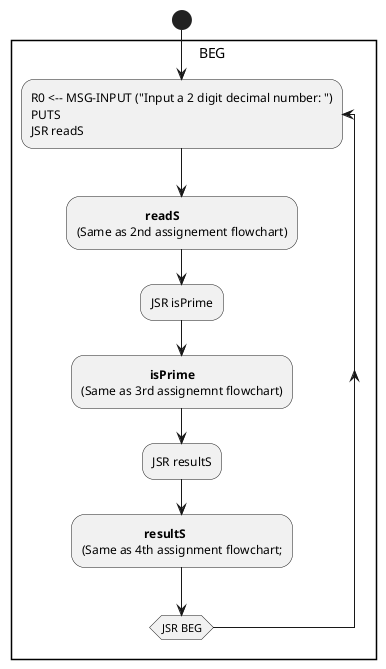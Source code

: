 @startuml
start

rectangle "          BEG" {


repeat:R0 <-- MSG-INPUT ("Input a 2 digit decimal number: ")\nPUTS\nJSR readS;

:                      **readS**
(Same as 2nd assignement flowchart);
:JSR isPrime;
:                      **isPrime**
(Same as 3rd assignemnt flowchart);

:JSR resultS;

:                    **resultS**
(Same as 4th assignment flowchart;;
repeat while (JSR BEG)
}








/' COMMENTED OUT CODE'/





/'rectangle "                 resultS" {


:R0 <-- !R0
R0 <-- !R0;
if (R0 ?= 0) then (Yes)
rectangle            "SKIP" {
:LEA R0 <-- MSG-IS-NOT-PRIME
PUTS
RET;
}
else (No)
:LEA R0 <-- MSG-IS-PRIME
PUTS
RET;
endif
}
:HALT;
stop
'/









/'THIS IS COMMENTED OUT CODE'/




/'rectangle "                 readS" {
:M[SAVEREG1] <-- R1
M[SAVEREG2] <-- R2
M[SAVEREG3] <-- R3
R2 <-- R2 && 0
R3 <-- R2 + 5
IN (Recieve input from keyboard)
R1 <--R2 + R0
IN (Recieve input from keyboard)
R2 <-- M[CVT] (Convert to corresponding decimal value)
R0 <-- R0 + R2
R1 <-- R1 + R2
R2 <-- R2 && 0;

repeat:R2 <-- R2 + R1\nR3 <-- R3 + (-1);
repeat while (R3 ?= 0) is (No)
-> Yes;
:R2 <-- R2 + R2
R0 <-- R2 + R0
R1 <-- SAVEREG1
R2 <-- SAVEREG2
R3 <-- SAVEREG3
RET;
}'/

/'rectangle "                        isPrime" {

:SAVE2REG1 <-- R1
SAVE2REG2 <-- R2
SAVE2REG3 <-- R3
SAVE2REG4 <-- R4
SAVE2REG5 <-- R5
RETURNADDRESS <-- R7;

:R1 <-- R0 + (-2);

if (R1 ?= 0) then (Yes)
rectangle "                    PRIME" {
:R0 <-- R0 && 0
R0 <-- R0 + 1;
}
rectangle "                           RESTOREREG" {

:R1 <-- SAVE2REG1
R2 <-- SAVE2REG2
R3 <-- SAVE2REG3
R4 <-- SAVE2REG4
R5 <-- SAVE2REG5
R7 <-- RETURNADDRESS
RET;
:HALT;
stop
}

else (No)
:R1 <-- R0 + 1;
endif
if (R1 ?= 0) then (Yes)
rectangle "                    NOTPRIME" {

:R0 <-- R0 && 0;
}
:**RESTOREREG**;
:HALT;
stop
else (No)
:R2 <-- R2 && 0
R2 <-- R2 + (-1);
endif
rectangle "                    ODD" {

:R2 <-- R2 + (-2)\nR3 <-- R0 + R2;
if (R3 ?= 0) then (Yes)
:**PRIME**;
:**RESTOREREG**;
:HALT;
stop
else (No)
:R1 <-- R1 + 2
JSR divide;
endif

rectangle "                    divide" {
:SAVEREG1 <-- R0
SAVEREG2 <-- R1
SAVEREG3 <-- R2
R4 <-- R4 && 0
R2 <-- !R1
R2 <-- R2 + 1;
rectangle "                    SUB" {

repeat:R4 <-- R4 + 1\nR0 <-- R0 + R2;
repeat while (R0 ?= 0 || R0 ?= Positive) is (Yes)
-> No;
:R4 <-- R4 + (-1)
R5 <-- R5 && 0
R5 <-- R0 + R1
R0 <-- SAVEREG1
R1 <-- SAVEREG2
R2 <-- SAVEREG3
RET;
}
}
:R5 <-- !R5
R5 <-- !R5;
}
if (R5 ?= Postive || R5 ?= Negative) then (Yes)
:**ODD**;
stop
else (No)
:**NOTPRIME**;
:**RESTOREREG**;
:HALT;
stop
endif'/





@enduml